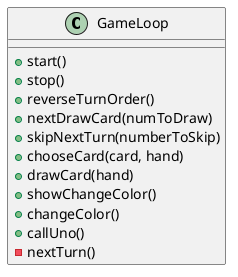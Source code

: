 @startuml

class GameLoop {
    +start()
    +stop()
    +reverseTurnOrder()
    +nextDrawCard(numToDraw)
    +skipNextTurn(numberToSkip)
    +chooseCard(card, hand)
    +drawCard(hand)
    +showChangeColor()
    +changeColor()
    +callUno()
    -nextTurn()
}

@enduml